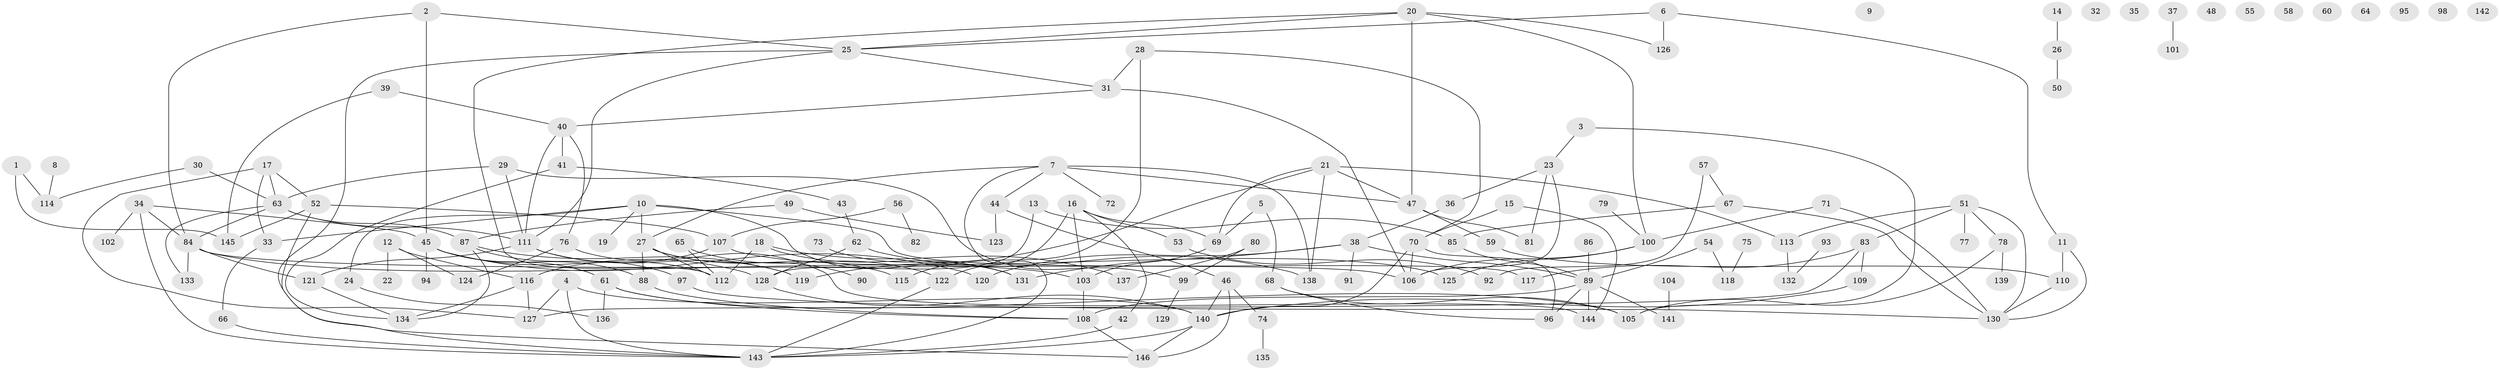 // coarse degree distribution, {2: 0.2647058823529412, 0: 0.10784313725490197, 1: 0.19607843137254902, 4: 0.11764705882352941, 8: 0.0392156862745098, 5: 0.12745098039215685, 3: 0.11764705882352941, 12: 0.00980392156862745, 6: 0.00980392156862745, 11: 0.00980392156862745}
// Generated by graph-tools (version 1.1) at 2025/43/03/04/25 21:43:01]
// undirected, 146 vertices, 204 edges
graph export_dot {
graph [start="1"]
  node [color=gray90,style=filled];
  1;
  2;
  3;
  4;
  5;
  6;
  7;
  8;
  9;
  10;
  11;
  12;
  13;
  14;
  15;
  16;
  17;
  18;
  19;
  20;
  21;
  22;
  23;
  24;
  25;
  26;
  27;
  28;
  29;
  30;
  31;
  32;
  33;
  34;
  35;
  36;
  37;
  38;
  39;
  40;
  41;
  42;
  43;
  44;
  45;
  46;
  47;
  48;
  49;
  50;
  51;
  52;
  53;
  54;
  55;
  56;
  57;
  58;
  59;
  60;
  61;
  62;
  63;
  64;
  65;
  66;
  67;
  68;
  69;
  70;
  71;
  72;
  73;
  74;
  75;
  76;
  77;
  78;
  79;
  80;
  81;
  82;
  83;
  84;
  85;
  86;
  87;
  88;
  89;
  90;
  91;
  92;
  93;
  94;
  95;
  96;
  97;
  98;
  99;
  100;
  101;
  102;
  103;
  104;
  105;
  106;
  107;
  108;
  109;
  110;
  111;
  112;
  113;
  114;
  115;
  116;
  117;
  118;
  119;
  120;
  121;
  122;
  123;
  124;
  125;
  126;
  127;
  128;
  129;
  130;
  131;
  132;
  133;
  134;
  135;
  136;
  137;
  138;
  139;
  140;
  141;
  142;
  143;
  144;
  145;
  146;
  1 -- 114;
  1 -- 145;
  2 -- 25;
  2 -- 45;
  2 -- 84;
  3 -- 23;
  3 -- 105;
  4 -- 127;
  4 -- 140;
  4 -- 143;
  5 -- 68;
  5 -- 69;
  6 -- 11;
  6 -- 25;
  6 -- 126;
  7 -- 27;
  7 -- 44;
  7 -- 47;
  7 -- 72;
  7 -- 138;
  7 -- 143;
  8 -- 114;
  10 -- 19;
  10 -- 24;
  10 -- 27;
  10 -- 33;
  10 -- 117;
  10 -- 131;
  11 -- 110;
  11 -- 130;
  12 -- 22;
  12 -- 116;
  12 -- 124;
  13 -- 85;
  13 -- 128;
  14 -- 26;
  15 -- 70;
  15 -- 144;
  16 -- 42;
  16 -- 53;
  16 -- 69;
  16 -- 103;
  16 -- 122;
  17 -- 33;
  17 -- 52;
  17 -- 63;
  17 -- 127;
  18 -- 112;
  18 -- 131;
  18 -- 137;
  20 -- 25;
  20 -- 47;
  20 -- 100;
  20 -- 112;
  20 -- 126;
  21 -- 47;
  21 -- 69;
  21 -- 113;
  21 -- 119;
  21 -- 138;
  23 -- 36;
  23 -- 81;
  23 -- 106;
  24 -- 136;
  25 -- 31;
  25 -- 111;
  25 -- 143;
  26 -- 50;
  27 -- 88;
  27 -- 90;
  27 -- 112;
  27 -- 115;
  28 -- 31;
  28 -- 70;
  28 -- 115;
  29 -- 63;
  29 -- 99;
  29 -- 111;
  30 -- 63;
  30 -- 114;
  31 -- 40;
  31 -- 106;
  33 -- 66;
  34 -- 45;
  34 -- 84;
  34 -- 102;
  34 -- 143;
  36 -- 38;
  37 -- 101;
  38 -- 89;
  38 -- 91;
  38 -- 120;
  38 -- 131;
  39 -- 40;
  39 -- 145;
  40 -- 41;
  40 -- 76;
  40 -- 111;
  41 -- 43;
  41 -- 134;
  42 -- 143;
  43 -- 62;
  44 -- 46;
  44 -- 123;
  45 -- 61;
  45 -- 88;
  45 -- 94;
  45 -- 120;
  45 -- 128;
  46 -- 74;
  46 -- 140;
  46 -- 146;
  47 -- 59;
  47 -- 81;
  49 -- 87;
  49 -- 123;
  51 -- 77;
  51 -- 78;
  51 -- 83;
  51 -- 113;
  51 -- 130;
  52 -- 107;
  52 -- 145;
  52 -- 146;
  53 -- 92;
  54 -- 89;
  54 -- 118;
  56 -- 82;
  56 -- 107;
  57 -- 67;
  57 -- 92;
  59 -- 110;
  61 -- 105;
  61 -- 108;
  61 -- 136;
  62 -- 128;
  62 -- 138;
  63 -- 84;
  63 -- 87;
  63 -- 111;
  63 -- 133;
  65 -- 112;
  65 -- 122;
  66 -- 143;
  67 -- 85;
  67 -- 130;
  68 -- 96;
  68 -- 105;
  69 -- 103;
  70 -- 96;
  70 -- 106;
  70 -- 140;
  71 -- 100;
  71 -- 130;
  73 -- 131;
  74 -- 135;
  75 -- 118;
  76 -- 124;
  76 -- 144;
  78 -- 105;
  78 -- 139;
  79 -- 100;
  80 -- 99;
  80 -- 137;
  83 -- 109;
  83 -- 117;
  83 -- 127;
  84 -- 103;
  84 -- 106;
  84 -- 121;
  84 -- 133;
  85 -- 89;
  86 -- 89;
  87 -- 97;
  87 -- 119;
  87 -- 134;
  88 -- 108;
  89 -- 96;
  89 -- 108;
  89 -- 141;
  89 -- 144;
  93 -- 132;
  97 -- 130;
  99 -- 129;
  100 -- 106;
  100 -- 125;
  103 -- 108;
  104 -- 141;
  107 -- 116;
  107 -- 125;
  108 -- 146;
  109 -- 140;
  110 -- 130;
  111 -- 112;
  111 -- 119;
  111 -- 121;
  113 -- 132;
  116 -- 127;
  116 -- 134;
  121 -- 134;
  122 -- 143;
  128 -- 140;
  140 -- 143;
  140 -- 146;
}
